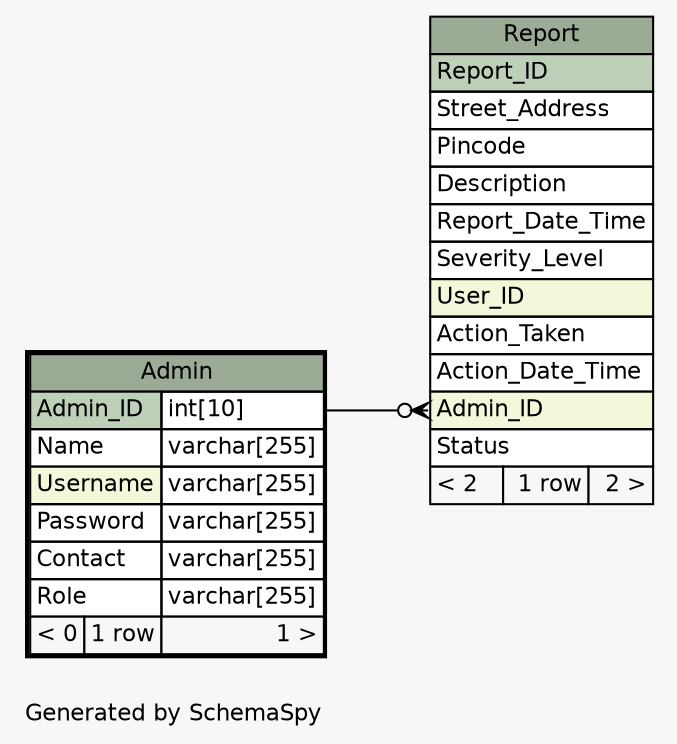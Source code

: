 // dot 12.1.0 on Linux 6.13.8-200.fc41.x86_64
// SchemaSpy rev 590
digraph "oneDegreeRelationshipsDiagram" {
  graph [
    rankdir="RL"
    bgcolor="#f7f7f7"
    label="\nGenerated by SchemaSpy"
    labeljust="l"
    nodesep="0.18"
    ranksep="0.46"
    fontname="Helvetica"
    fontsize="11"
  ];
  node [
    fontname="Helvetica"
    fontsize="11"
    shape="plaintext"
  ];
  edge [
    arrowsize="0.8"
  ];
  "Report":"Admin_ID":w -> "Admin":"Admin_ID.type":e [arrowhead=none dir=back arrowtail=crowodot];
  "Admin" [
    label=<
    <TABLE BORDER="2" CELLBORDER="1" CELLSPACING="0" BGCOLOR="#ffffff">
      <TR><TD COLSPAN="3" BGCOLOR="#9bab96" ALIGN="CENTER">Admin</TD></TR>
      <TR><TD PORT="Admin_ID" COLSPAN="2" BGCOLOR="#bed1b8" ALIGN="LEFT">Admin_ID</TD><TD PORT="Admin_ID.type" ALIGN="LEFT">int[10]</TD></TR>
      <TR><TD PORT="Name" COLSPAN="2" ALIGN="LEFT">Name</TD><TD PORT="Name.type" ALIGN="LEFT">varchar[255]</TD></TR>
      <TR><TD PORT="Username" COLSPAN="2" BGCOLOR="#f4f7da" ALIGN="LEFT">Username</TD><TD PORT="Username.type" ALIGN="LEFT">varchar[255]</TD></TR>
      <TR><TD PORT="Password" COLSPAN="2" ALIGN="LEFT">Password</TD><TD PORT="Password.type" ALIGN="LEFT">varchar[255]</TD></TR>
      <TR><TD PORT="Contact" COLSPAN="2" ALIGN="LEFT">Contact</TD><TD PORT="Contact.type" ALIGN="LEFT">varchar[255]</TD></TR>
      <TR><TD PORT="Role" COLSPAN="2" ALIGN="LEFT">Role</TD><TD PORT="Role.type" ALIGN="LEFT">varchar[255]</TD></TR>
      <TR><TD ALIGN="LEFT" BGCOLOR="#f7f7f7">&lt; 0</TD><TD ALIGN="RIGHT" BGCOLOR="#f7f7f7">1 row</TD><TD ALIGN="RIGHT" BGCOLOR="#f7f7f7">1 &gt;</TD></TR>
    </TABLE>>
    URL="Admin.html"
    tooltip="Admin"
  ];
  "Report" [
    label=<
    <TABLE BORDER="0" CELLBORDER="1" CELLSPACING="0" BGCOLOR="#ffffff">
      <TR><TD COLSPAN="3" BGCOLOR="#9bab96" ALIGN="CENTER">Report</TD></TR>
      <TR><TD PORT="Report_ID" COLSPAN="3" BGCOLOR="#bed1b8" ALIGN="LEFT">Report_ID</TD></TR>
      <TR><TD PORT="Street_Address" COLSPAN="3" ALIGN="LEFT">Street_Address</TD></TR>
      <TR><TD PORT="Pincode" COLSPAN="3" ALIGN="LEFT">Pincode</TD></TR>
      <TR><TD PORT="Description" COLSPAN="3" ALIGN="LEFT">Description</TD></TR>
      <TR><TD PORT="Report_Date_Time" COLSPAN="3" ALIGN="LEFT">Report_Date_Time</TD></TR>
      <TR><TD PORT="Severity_Level" COLSPAN="3" ALIGN="LEFT">Severity_Level</TD></TR>
      <TR><TD PORT="User_ID" COLSPAN="3" BGCOLOR="#f4f7da" ALIGN="LEFT">User_ID</TD></TR>
      <TR><TD PORT="Action_Taken" COLSPAN="3" ALIGN="LEFT">Action_Taken</TD></TR>
      <TR><TD PORT="Action_Date_Time" COLSPAN="3" ALIGN="LEFT">Action_Date_Time</TD></TR>
      <TR><TD PORT="Admin_ID" COLSPAN="3" BGCOLOR="#f4f7da" ALIGN="LEFT">Admin_ID</TD></TR>
      <TR><TD PORT="Status" COLSPAN="3" ALIGN="LEFT">Status</TD></TR>
      <TR><TD ALIGN="LEFT" BGCOLOR="#f7f7f7">&lt; 2</TD><TD ALIGN="RIGHT" BGCOLOR="#f7f7f7">1 row</TD><TD ALIGN="RIGHT" BGCOLOR="#f7f7f7">2 &gt;</TD></TR>
    </TABLE>>
    URL="Report.html"
    tooltip="Report"
  ];
}
